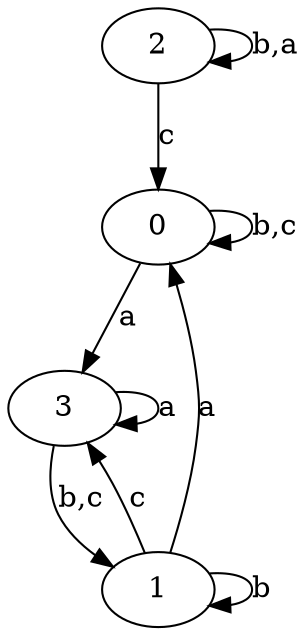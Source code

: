 digraph {
 ranksep=0.5;
 d2tdocpreamble = "\usetikzlibrary{automata}";
 d2tfigpreamble = "\tikzstyle{every state}= [ draw=blue!50,very thick,fill=blue!20]  \tikzstyle{auto}= [fill=white]";
 node [style="state"];
 edge [lblstyle="auto",topath="bend right", len=4  ]
  "0" [label="0",style = "state, initial"];
  "1" [label="1",style = "state, accepting"];
  "2" [label="2",];
  "3" [label="3",];
  "0" -> "0" [label="b,c",topath="loop above"];
  "0" -> "3" [label="a"];
  "1" -> "0" [label="a"];
  "1" -> "1" [label="b",topath="loop above"];
  "1" -> "3" [label="c"];
  "2" -> "0" [label="c"];
  "2" -> "2" [label="b,a",topath="loop above"];
  "3" -> "1" [label="b,c"];
  "3" -> "3" [label="a",topath="loop above"];
}